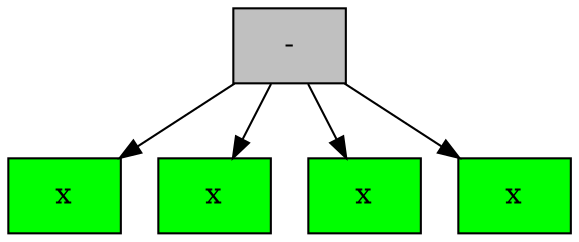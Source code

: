 digraph G {
1 [style = filled, label="-", shape = box, fillcolor="grey"];
1->0;
0 [style = filled, label="x", shape = box, fillcolor="green"];
1->2;
2 [style = filled, label="x", shape = box, fillcolor="green"];
1->3;
3 [style = filled, label="x", shape = box, fillcolor="green"];
1->4;
4 [style = filled, label="x", shape = box, fillcolor="green"];

}
